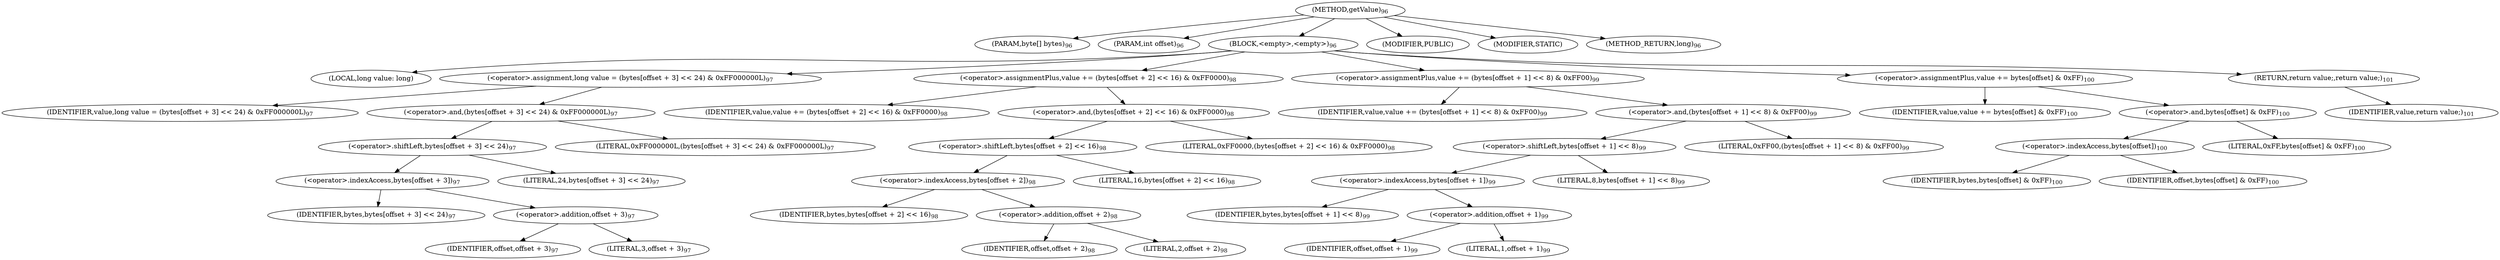 digraph "getValue" {  
"137" [label = <(METHOD,getValue)<SUB>96</SUB>> ]
"138" [label = <(PARAM,byte[] bytes)<SUB>96</SUB>> ]
"139" [label = <(PARAM,int offset)<SUB>96</SUB>> ]
"140" [label = <(BLOCK,&lt;empty&gt;,&lt;empty&gt;)<SUB>96</SUB>> ]
"141" [label = <(LOCAL,long value: long)> ]
"142" [label = <(&lt;operator&gt;.assignment,long value = (bytes[offset + 3] &lt;&lt; 24) &amp; 0xFF000000L)<SUB>97</SUB>> ]
"143" [label = <(IDENTIFIER,value,long value = (bytes[offset + 3] &lt;&lt; 24) &amp; 0xFF000000L)<SUB>97</SUB>> ]
"144" [label = <(&lt;operator&gt;.and,(bytes[offset + 3] &lt;&lt; 24) &amp; 0xFF000000L)<SUB>97</SUB>> ]
"145" [label = <(&lt;operator&gt;.shiftLeft,bytes[offset + 3] &lt;&lt; 24)<SUB>97</SUB>> ]
"146" [label = <(&lt;operator&gt;.indexAccess,bytes[offset + 3])<SUB>97</SUB>> ]
"147" [label = <(IDENTIFIER,bytes,bytes[offset + 3] &lt;&lt; 24)<SUB>97</SUB>> ]
"148" [label = <(&lt;operator&gt;.addition,offset + 3)<SUB>97</SUB>> ]
"149" [label = <(IDENTIFIER,offset,offset + 3)<SUB>97</SUB>> ]
"150" [label = <(LITERAL,3,offset + 3)<SUB>97</SUB>> ]
"151" [label = <(LITERAL,24,bytes[offset + 3] &lt;&lt; 24)<SUB>97</SUB>> ]
"152" [label = <(LITERAL,0xFF000000L,(bytes[offset + 3] &lt;&lt; 24) &amp; 0xFF000000L)<SUB>97</SUB>> ]
"153" [label = <(&lt;operator&gt;.assignmentPlus,value += (bytes[offset + 2] &lt;&lt; 16) &amp; 0xFF0000)<SUB>98</SUB>> ]
"154" [label = <(IDENTIFIER,value,value += (bytes[offset + 2] &lt;&lt; 16) &amp; 0xFF0000)<SUB>98</SUB>> ]
"155" [label = <(&lt;operator&gt;.and,(bytes[offset + 2] &lt;&lt; 16) &amp; 0xFF0000)<SUB>98</SUB>> ]
"156" [label = <(&lt;operator&gt;.shiftLeft,bytes[offset + 2] &lt;&lt; 16)<SUB>98</SUB>> ]
"157" [label = <(&lt;operator&gt;.indexAccess,bytes[offset + 2])<SUB>98</SUB>> ]
"158" [label = <(IDENTIFIER,bytes,bytes[offset + 2] &lt;&lt; 16)<SUB>98</SUB>> ]
"159" [label = <(&lt;operator&gt;.addition,offset + 2)<SUB>98</SUB>> ]
"160" [label = <(IDENTIFIER,offset,offset + 2)<SUB>98</SUB>> ]
"161" [label = <(LITERAL,2,offset + 2)<SUB>98</SUB>> ]
"162" [label = <(LITERAL,16,bytes[offset + 2] &lt;&lt; 16)<SUB>98</SUB>> ]
"163" [label = <(LITERAL,0xFF0000,(bytes[offset + 2] &lt;&lt; 16) &amp; 0xFF0000)<SUB>98</SUB>> ]
"164" [label = <(&lt;operator&gt;.assignmentPlus,value += (bytes[offset + 1] &lt;&lt; 8) &amp; 0xFF00)<SUB>99</SUB>> ]
"165" [label = <(IDENTIFIER,value,value += (bytes[offset + 1] &lt;&lt; 8) &amp; 0xFF00)<SUB>99</SUB>> ]
"166" [label = <(&lt;operator&gt;.and,(bytes[offset + 1] &lt;&lt; 8) &amp; 0xFF00)<SUB>99</SUB>> ]
"167" [label = <(&lt;operator&gt;.shiftLeft,bytes[offset + 1] &lt;&lt; 8)<SUB>99</SUB>> ]
"168" [label = <(&lt;operator&gt;.indexAccess,bytes[offset + 1])<SUB>99</SUB>> ]
"169" [label = <(IDENTIFIER,bytes,bytes[offset + 1] &lt;&lt; 8)<SUB>99</SUB>> ]
"170" [label = <(&lt;operator&gt;.addition,offset + 1)<SUB>99</SUB>> ]
"171" [label = <(IDENTIFIER,offset,offset + 1)<SUB>99</SUB>> ]
"172" [label = <(LITERAL,1,offset + 1)<SUB>99</SUB>> ]
"173" [label = <(LITERAL,8,bytes[offset + 1] &lt;&lt; 8)<SUB>99</SUB>> ]
"174" [label = <(LITERAL,0xFF00,(bytes[offset + 1] &lt;&lt; 8) &amp; 0xFF00)<SUB>99</SUB>> ]
"175" [label = <(&lt;operator&gt;.assignmentPlus,value += bytes[offset] &amp; 0xFF)<SUB>100</SUB>> ]
"176" [label = <(IDENTIFIER,value,value += bytes[offset] &amp; 0xFF)<SUB>100</SUB>> ]
"177" [label = <(&lt;operator&gt;.and,bytes[offset] &amp; 0xFF)<SUB>100</SUB>> ]
"178" [label = <(&lt;operator&gt;.indexAccess,bytes[offset])<SUB>100</SUB>> ]
"179" [label = <(IDENTIFIER,bytes,bytes[offset] &amp; 0xFF)<SUB>100</SUB>> ]
"180" [label = <(IDENTIFIER,offset,bytes[offset] &amp; 0xFF)<SUB>100</SUB>> ]
"181" [label = <(LITERAL,0xFF,bytes[offset] &amp; 0xFF)<SUB>100</SUB>> ]
"182" [label = <(RETURN,return value;,return value;)<SUB>101</SUB>> ]
"183" [label = <(IDENTIFIER,value,return value;)<SUB>101</SUB>> ]
"184" [label = <(MODIFIER,PUBLIC)> ]
"185" [label = <(MODIFIER,STATIC)> ]
"186" [label = <(METHOD_RETURN,long)<SUB>96</SUB>> ]
  "137" -> "138" 
  "137" -> "139" 
  "137" -> "140" 
  "137" -> "184" 
  "137" -> "185" 
  "137" -> "186" 
  "140" -> "141" 
  "140" -> "142" 
  "140" -> "153" 
  "140" -> "164" 
  "140" -> "175" 
  "140" -> "182" 
  "142" -> "143" 
  "142" -> "144" 
  "144" -> "145" 
  "144" -> "152" 
  "145" -> "146" 
  "145" -> "151" 
  "146" -> "147" 
  "146" -> "148" 
  "148" -> "149" 
  "148" -> "150" 
  "153" -> "154" 
  "153" -> "155" 
  "155" -> "156" 
  "155" -> "163" 
  "156" -> "157" 
  "156" -> "162" 
  "157" -> "158" 
  "157" -> "159" 
  "159" -> "160" 
  "159" -> "161" 
  "164" -> "165" 
  "164" -> "166" 
  "166" -> "167" 
  "166" -> "174" 
  "167" -> "168" 
  "167" -> "173" 
  "168" -> "169" 
  "168" -> "170" 
  "170" -> "171" 
  "170" -> "172" 
  "175" -> "176" 
  "175" -> "177" 
  "177" -> "178" 
  "177" -> "181" 
  "178" -> "179" 
  "178" -> "180" 
  "182" -> "183" 
}
